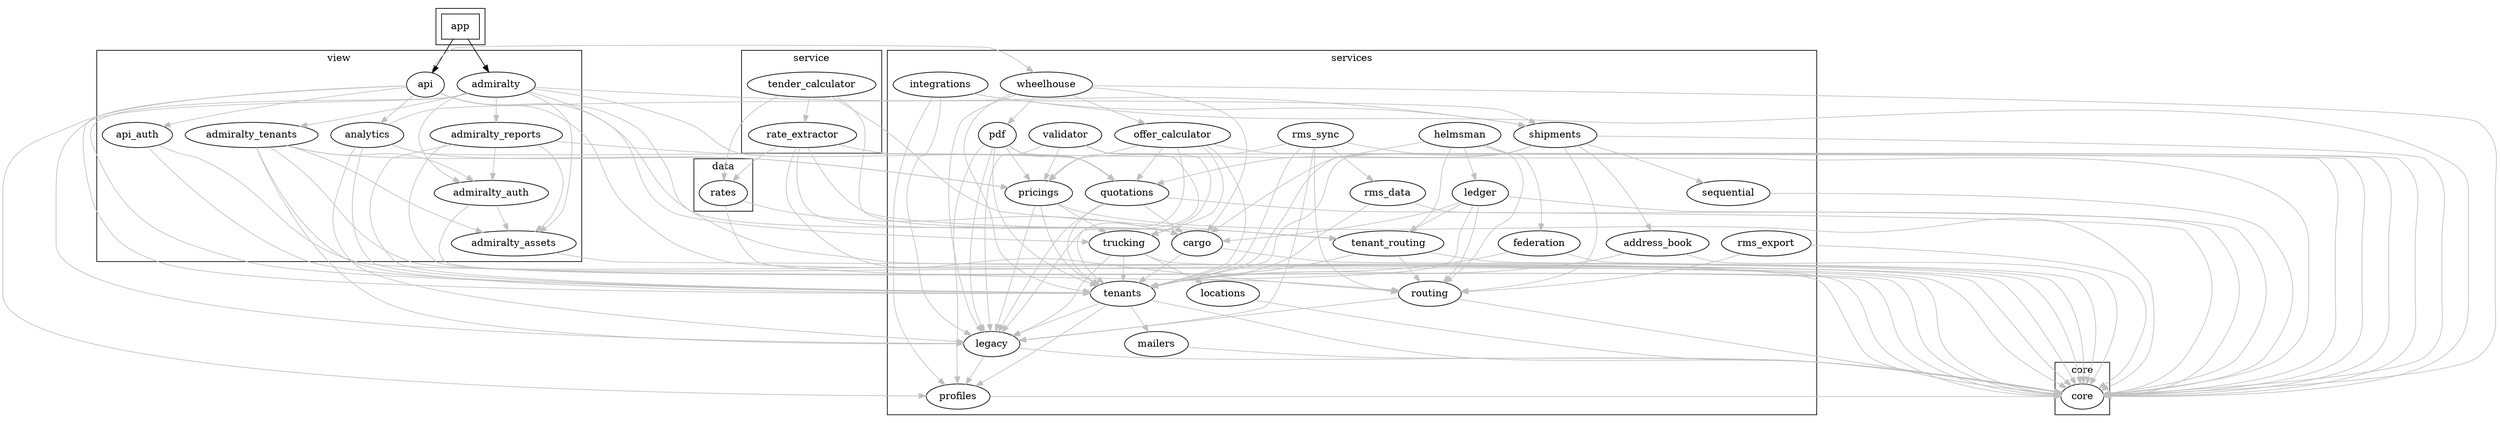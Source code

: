 digraph G {
  compound=true;
  subgraph cluster0 {
    app [shape=box];
  }
  subgraph cluster1 {
    label = "core";
    "core" [shape=ellipse];
  };
  subgraph cluster2 {
    label = "services";
    "profiles" [shape=ellipse];
    "profiles" -> "core" [color=grey];
    "tenants" [shape=ellipse];
    "tenants" -> "core" [color=grey];
    "tenants" -> "legacy" [color=grey];
    "tenants" -> "mailers" [color=grey];
    "tenants" -> "profiles" [color=grey];
    "cargo" [shape=ellipse];
    "cargo" -> "core" [color=grey];
    "cargo" -> "tenants" [color=grey];
    "quotations" [shape=ellipse];
    "quotations" -> "cargo" [color=grey];
    "quotations" -> "core" [color=grey];
    "quotations" -> "legacy" [color=grey];
    "quotations" -> "tenants" [color=grey];
    "locations" [shape=ellipse];
    "locations" -> "core" [color=grey];
    "trucking" [shape=ellipse];
    "trucking" -> "core" [color=grey];
    "trucking" -> "legacy" [color=grey];
    "trucking" -> "locations" [color=grey];
    "trucking" -> "tenants" [color=grey];
    "pricings" [shape=ellipse];
    "pricings" -> "core" [color=grey];
    "pricings" -> "legacy" [color=grey];
    "pricings" -> "tenants" [color=grey];
    "pricings" -> "trucking" [color=grey];
    "shipments" [shape=ellipse];
    "shipments" -> "address_book" [color=grey];
    "shipments" -> "cargo" [color=grey];
    "shipments" -> "core" [color=grey];
    "shipments" -> "quotations" [color=grey];
    "shipments" -> "routing" [color=grey];
    "shipments" -> "sequential" [color=grey];
    "shipments" -> "tenants" [color=grey];
    "offer_calculator" [shape=ellipse];
    "offer_calculator" -> "core" [color=grey];
    "offer_calculator" -> "legacy" [color=grey];
    "offer_calculator" -> "pricings" [color=grey];
    "offer_calculator" -> "quotations" [color=grey];
    "offer_calculator" -> "tenants" [color=grey];
    "offer_calculator" -> "trucking" [color=grey];
    "wheelhouse" [shape=ellipse];
    "wheelhouse" -> "cargo" [color=grey];
    "wheelhouse" -> "core" [color=grey];
    "wheelhouse" -> "legacy" [color=grey];
    "wheelhouse" -> "offer_calculator" [color=grey];
    "wheelhouse" -> "pdf" [color=grey];
    "wheelhouse" -> "tenants" [color=grey];
    "federation" [shape=ellipse];
    "federation" -> "core" [color=grey];
    "federation" -> "tenants" [color=grey];
    "helmsman" [shape=ellipse];
    "helmsman" -> "core" [color=grey];
    "helmsman" -> "federation" [color=grey];
    "helmsman" -> "ledger" [color=grey];
    "helmsman" -> "routing" [color=grey];
    "helmsman" -> "tenant_routing" [color=grey];
    "helmsman" -> "tenants" [color=grey];
    "integrations" [shape=ellipse];
    "integrations" -> "core" [color=grey];
    "integrations" -> "legacy" [color=grey];
    "integrations" -> "profiles" [color=grey];
    "integrations" -> "shipments" [color=grey];
    "rms_export" [shape=ellipse];
    "rms_export" -> "core" [color=grey];
    "rms_export" -> "routing" [color=grey];
    "rms_sync" [shape=ellipse];
    "rms_sync" -> "core" [color=grey];
    "rms_sync" -> "legacy" [color=grey];
    "rms_sync" -> "pricings" [color=grey];
    "rms_sync" -> "rms_data" [color=grey];
    "rms_sync" -> "routing" [color=grey];
    "rms_sync" -> "tenants" [color=grey];
    "validator" [shape=ellipse];
    "validator" -> "core" [color=grey];
    "validator" -> "legacy" [color=grey];
    "validator" -> "pricings" [color=grey];
    "validator" -> "tenants" [color=grey];
    "validator" -> "trucking" [color=grey];
  };
  subgraph cluster3 {
    label = "data";
    "legacy" [shape=ellipse];
    "legacy" -> "core" [color=grey];
    "legacy" -> "profiles" [color=grey];
    "address_book" [shape=ellipse];
    "address_book" -> "core" [color=grey];
    "address_book" -> "tenants" [color=grey];
    "routing" [shape=ellipse];
    "routing" -> "core" [color=grey];
    "routing" -> "legacy" [color=grey];
    "sequential" [shape=ellipse];
    "sequential" -> "core" [color=grey];
    "tenant_routing" [shape=ellipse];
    "tenant_routing" -> "core" [color=grey];
    "tenant_routing" -> "routing" [color=grey];
    "tenant_routing" -> "tenants" [color=grey];
    "ledger" [shape=ellipse];
    "ledger" -> "cargo" [color=grey];
    "ledger" -> "core" [color=grey];
    "ledger" -> "routing" [color=grey];
    "ledger" -> "tenant_routing" [color=grey];
    "ledger" -> "tenants" [color=grey];
    "rates" [shape=ellipse];
    "rates" -> "cargo" [color=grey];
    "rates" -> "routing" [color=grey];
    "rms_data" [shape=ellipse];
    "rms_data" -> "core" [color=grey];
    "rms_data" -> "tenants" [color=grey];
  };
  subgraph cluster4 {
    label = "view";
    "mailers" [shape=ellipse];
    "mailers" -> "core" [color=grey];
    "admiralty_assets" [shape=ellipse];
    "admiralty_assets" -> "core" [color=grey];
    "admiralty_auth" [shape=ellipse];
    "admiralty_auth" -> "admiralty_assets" [color=grey];
    "admiralty_auth" -> "core" [color=grey];
    "admiralty_reports" [shape=ellipse];
    "admiralty_reports" -> "admiralty_assets" [color=grey];
    "admiralty_reports" -> "admiralty_auth" [color=grey];
    "admiralty_reports" -> "core" [color=grey];
    "admiralty_reports" -> "quotations" [color=grey];
    "admiralty_reports" -> "tenants" [color=grey];
    "admiralty_tenants" [shape=ellipse];
    "admiralty_tenants" -> "admiralty_assets" [color=grey];
    "admiralty_tenants" -> "admiralty_auth" [color=grey];
    "admiralty_tenants" -> "core" [color=grey];
    "admiralty_tenants" -> "legacy" [color=grey];
    "admiralty_tenants" -> "pricings" [color=grey];
    "admiralty_tenants" -> "tenants" [color=grey];
    "admiralty" [shape=ellipse];
    app -> "admiralty"
    "admiralty" -> "admiralty_assets" [color=grey];
    "admiralty" -> "admiralty_auth" [color=grey];
    "admiralty" -> "admiralty_reports" [color=grey];
    "admiralty" -> "admiralty_tenants" [color=grey];
    "admiralty" -> "core" [color=grey];
    "admiralty" -> "legacy" [color=grey];
    "admiralty" -> "quotations" [color=grey];
    "admiralty" -> "shipments" [color=grey];
    "admiralty" -> "tenants" [color=grey];
    "api_auth" [shape=ellipse];
    "api_auth" -> "core" [color=grey];
    "api_auth" -> "tenants" [color=grey];
    "api" [shape=ellipse];
    app -> "api"
    "api" -> "analytics" [color=grey];
    "api" -> "api_auth" [color=grey];
    "api" -> "cargo" [color=grey];
    "api" -> "core" [color=grey];
    "api" -> "profiles" [color=grey];
    "api" -> "tenants" [color=grey];
    "api" -> "trucking" [color=grey];
    "api" -> "wheelhouse" [color=grey];
  };
  subgraph cluster5 {
    label = "service";
    "analytics" [shape=ellipse];
    "analytics" -> "legacy" [color=grey];
    "analytics" -> "pricings" [color=grey];
    "analytics" -> "quotations" [color=grey];
    "analytics" -> "shipments" [color=grey];
    "analytics" -> "tenants" [color=grey];
    "pdf" [shape=ellipse];
    "pdf" -> "core" [color=grey];
    "pdf" -> "legacy" [color=grey];
    "pdf" -> "pricings" [color=grey];
    "pdf" -> "profiles" [color=grey];
    "pdf" -> "quotations" [color=grey];
    "pdf" -> "tenants" [color=grey];
    "rate_extractor" [shape=ellipse];
    "rate_extractor" -> "cargo" [color=grey];
    "rate_extractor" -> "quotations" [color=grey];
    "rate_extractor" -> "rates" [color=grey];
    "rate_extractor" -> "routing" [color=grey];
    "rate_extractor" -> "tenant_routing" [color=grey];
    "tender_calculator" [shape=ellipse];
    "tender_calculator" -> "cargo" [color=grey];
    "tender_calculator" -> "rate_extractor" [color=grey];
    "tender_calculator" -> "rates" [color=grey];
    "tender_calculator" -> "tenant_routing" [color=grey];
  };
}
